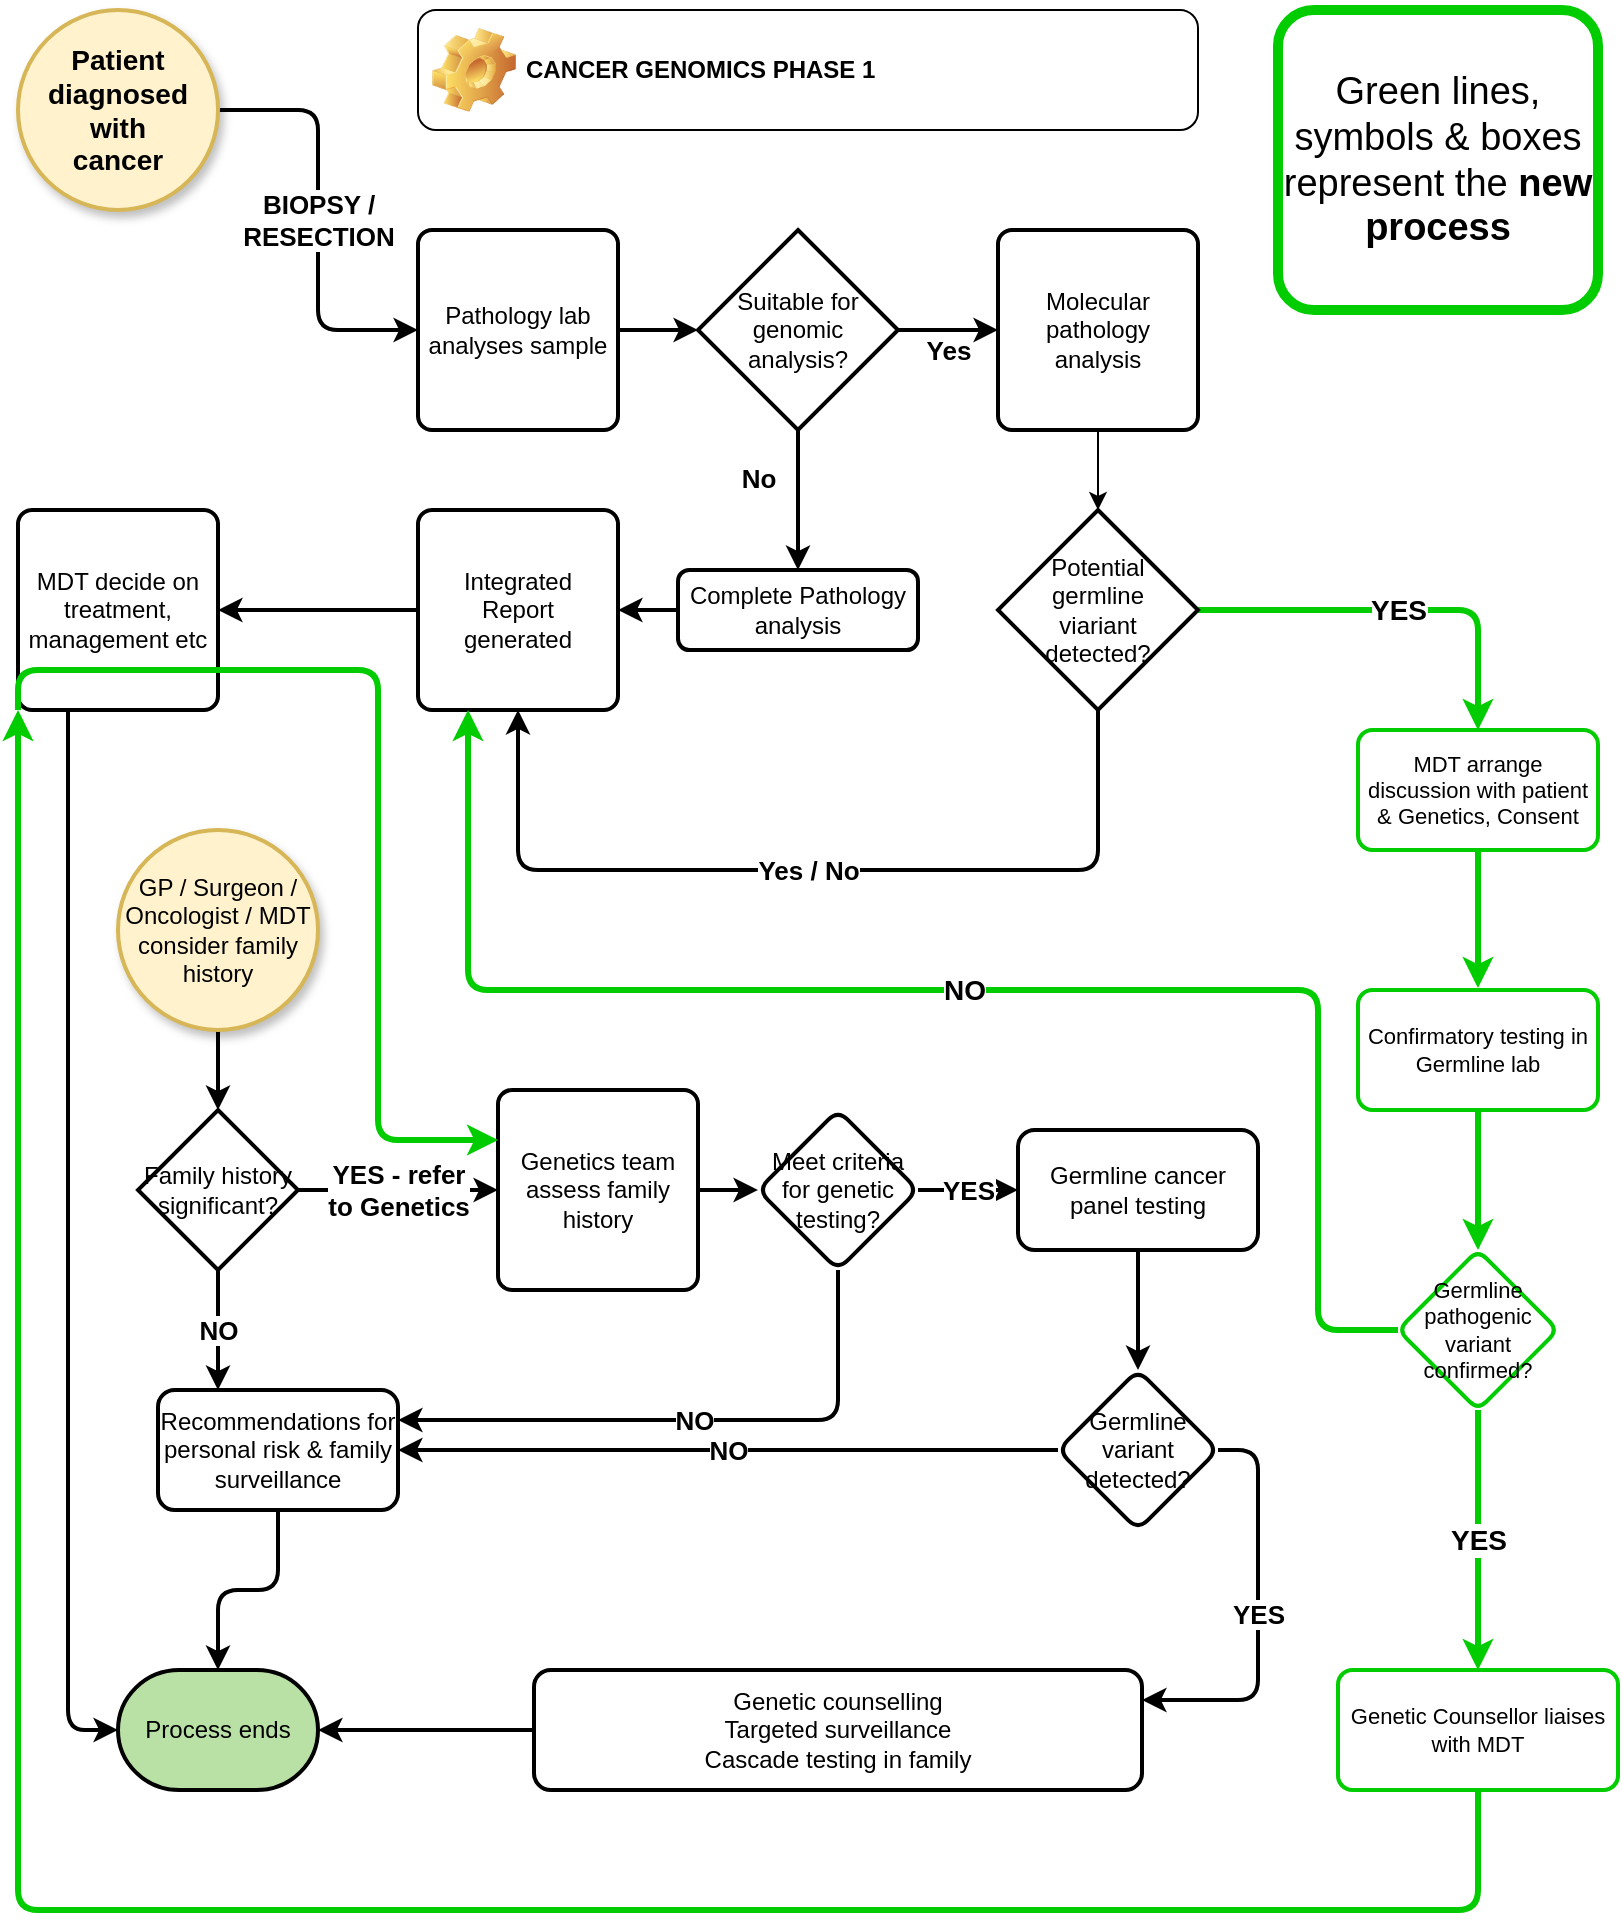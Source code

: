 <mxfile version="21.6.6" type="github">
  <diagram id="C5RBs43oDa-KdzZeNtuy" name="Page-1">
    <mxGraphModel dx="1379" dy="884" grid="1" gridSize="10" guides="1" tooltips="1" connect="1" arrows="1" fold="1" page="1" pageScale="1" pageWidth="827" pageHeight="1169" math="0" shadow="0">
      <root>
        <mxCell id="WIyWlLk6GJQsqaUBKTNV-0" />
        <mxCell id="WIyWlLk6GJQsqaUBKTNV-1" parent="WIyWlLk6GJQsqaUBKTNV-0" />
        <mxCell id="r62edw3LymITYhODbOyO-1" value="BIOPSY / &lt;br&gt;RESECTION" style="edgeStyle=orthogonalEdgeStyle;rounded=1;orthogonalLoop=1;jettySize=auto;html=1;exitX=0;exitY=0.5;exitDx=0;exitDy=0;entryX=1;entryY=0.5;entryDx=0;entryDy=0;endArrow=none;fontSize=13;startArrow=classic;startFill=1;endFill=0;fontStyle=1;strokeWidth=2;entryPerimeter=0;" parent="WIyWlLk6GJQsqaUBKTNV-1" source="r62edw3LymITYhODbOyO-2" target="r62edw3LymITYhODbOyO-19" edge="1">
          <mxGeometry relative="1" as="geometry">
            <mxPoint x="360" y="110" as="sourcePoint" />
            <mxPoint x="280" y="100" as="targetPoint" />
          </mxGeometry>
        </mxCell>
        <mxCell id="WIyWlLk6GJQsqaUBKTNV-8" value="No" style="rounded=1;html=1;jettySize=auto;orthogonalLoop=1;fontSize=13;endArrow=none;endFill=0;endSize=8;strokeWidth=2;shadow=0;labelBackgroundColor=default;edgeStyle=orthogonalEdgeStyle;startArrow=classic;startFill=1;fontStyle=1;entryX=0.5;entryY=1;entryDx=0;entryDy=0;entryPerimeter=0;" parent="WIyWlLk6GJQsqaUBKTNV-1" source="WIyWlLk6GJQsqaUBKTNV-11" target="r62edw3LymITYhODbOyO-4" edge="1">
          <mxGeometry x="0.333" y="20" relative="1" as="geometry">
            <mxPoint as="offset" />
          </mxGeometry>
        </mxCell>
        <mxCell id="r62edw3LymITYhODbOyO-14" style="edgeStyle=orthogonalEdgeStyle;rounded=1;orthogonalLoop=1;jettySize=auto;html=1;endArrow=none;fontSize=13;startArrow=classic;startFill=1;endFill=0;fontStyle=1;strokeWidth=2;exitX=1;exitY=0.5;exitDx=0;exitDy=0;" parent="WIyWlLk6GJQsqaUBKTNV-1" source="r62edw3LymITYhODbOyO-10" target="WIyWlLk6GJQsqaUBKTNV-11" edge="1">
          <mxGeometry relative="1" as="geometry" />
        </mxCell>
        <mxCell id="WIyWlLk6GJQsqaUBKTNV-11" value="Complete Pathology analysis" style="rounded=1;whiteSpace=wrap;html=1;fontSize=12;glass=0;strokeWidth=2;shadow=0;arcSize=14;" parent="WIyWlLk6GJQsqaUBKTNV-1" vertex="1">
          <mxGeometry x="340" y="430" width="120" height="40" as="geometry" />
        </mxCell>
        <mxCell id="r62edw3LymITYhODbOyO-5" style="edgeStyle=orthogonalEdgeStyle;rounded=1;orthogonalLoop=1;jettySize=auto;html=1;endArrow=none;fontSize=13;endFill=0;endSize=8;strokeWidth=2;shadow=0;startArrow=classic;startFill=1;fontStyle=1;exitX=0;exitY=0.5;exitDx=0;exitDy=0;exitPerimeter=0;" parent="WIyWlLk6GJQsqaUBKTNV-1" source="r62edw3LymITYhODbOyO-4" target="r62edw3LymITYhODbOyO-2" edge="1">
          <mxGeometry relative="1" as="geometry" />
        </mxCell>
        <mxCell id="r62edw3LymITYhODbOyO-2" value="Pathology lab analyses sample" style="rounded=1;whiteSpace=wrap;html=1;absoluteArcSize=1;arcSize=14;strokeWidth=2;" parent="WIyWlLk6GJQsqaUBKTNV-1" vertex="1">
          <mxGeometry x="210" y="260" width="100" height="100" as="geometry" />
        </mxCell>
        <mxCell id="r62edw3LymITYhODbOyO-4" value="Suitable for genomic analysis?" style="strokeWidth=2;html=1;shape=mxgraph.flowchart.decision;whiteSpace=wrap;rounded=1;arcSize=14;" parent="WIyWlLk6GJQsqaUBKTNV-1" vertex="1">
          <mxGeometry x="350" y="260" width="100" height="100" as="geometry" />
        </mxCell>
        <mxCell id="r62edw3LymITYhODbOyO-6" value="Yes" style="edgeStyle=orthogonalEdgeStyle;rounded=1;html=1;jettySize=auto;orthogonalLoop=1;fontSize=13;endArrow=none;endFill=0;endSize=8;strokeWidth=2;shadow=0;labelBackgroundColor=default;exitX=0;exitY=0.5;exitDx=0;exitDy=0;entryX=1;entryY=0.5;entryDx=0;entryDy=0;startArrow=classic;startFill=1;fontStyle=1;entryPerimeter=0;" parent="WIyWlLk6GJQsqaUBKTNV-1" source="r62edw3LymITYhODbOyO-7" target="r62edw3LymITYhODbOyO-4" edge="1">
          <mxGeometry y="10" relative="1" as="geometry">
            <mxPoint as="offset" />
            <mxPoint x="740" y="331" as="sourcePoint" />
            <mxPoint x="690" y="330" as="targetPoint" />
            <Array as="points" />
          </mxGeometry>
        </mxCell>
        <mxCell id="r62edw3LymITYhODbOyO-9" style="edgeStyle=orthogonalEdgeStyle;rounded=1;orthogonalLoop=1;jettySize=auto;html=1;entryX=0.5;entryY=0;entryDx=0;entryDy=0;entryPerimeter=0;" parent="WIyWlLk6GJQsqaUBKTNV-1" source="r62edw3LymITYhODbOyO-7" target="r62edw3LymITYhODbOyO-8" edge="1">
          <mxGeometry relative="1" as="geometry" />
        </mxCell>
        <mxCell id="r62edw3LymITYhODbOyO-7" value="Molecular pathology analysis" style="rounded=1;whiteSpace=wrap;html=1;absoluteArcSize=1;arcSize=14;strokeWidth=2;" parent="WIyWlLk6GJQsqaUBKTNV-1" vertex="1">
          <mxGeometry x="500" y="260" width="100" height="100" as="geometry" />
        </mxCell>
        <mxCell id="r62edw3LymITYhODbOyO-15" value="Yes / No" style="edgeStyle=orthogonalEdgeStyle;rounded=1;orthogonalLoop=1;jettySize=auto;html=1;entryX=0.5;entryY=1;entryDx=0;entryDy=0;exitX=0.5;exitY=1;exitDx=0;exitDy=0;endArrow=none;fontSize=13;startArrow=classic;startFill=1;endFill=0;fontStyle=1;strokeWidth=2;entryPerimeter=0;" parent="WIyWlLk6GJQsqaUBKTNV-1" source="r62edw3LymITYhODbOyO-10" target="r62edw3LymITYhODbOyO-8" edge="1">
          <mxGeometry relative="1" as="geometry">
            <Array as="points">
              <mxPoint x="260" y="580" />
              <mxPoint x="550" y="580" />
            </Array>
          </mxGeometry>
        </mxCell>
        <mxCell id="r62edw3LymITYhODbOyO-45" value="YES" style="edgeStyle=orthogonalEdgeStyle;shape=connector;rounded=1;orthogonalLoop=1;jettySize=auto;html=1;labelBackgroundColor=default;strokeColor=#00CC00;fontFamily=Helvetica;fontSize=14;fontColor=default;endArrow=classic;strokeWidth=3;fontStyle=1;entryX=0.5;entryY=0;entryDx=0;entryDy=0;" parent="WIyWlLk6GJQsqaUBKTNV-1" source="r62edw3LymITYhODbOyO-8" target="FzFu1lCSK658Zhzd-CzV-1" edge="1">
          <mxGeometry relative="1" as="geometry" />
        </mxCell>
        <mxCell id="r62edw3LymITYhODbOyO-8" value="Potential &lt;br&gt;germline &lt;br&gt;viariant &lt;br&gt;detected?" style="strokeWidth=2;html=1;shape=mxgraph.flowchart.decision;whiteSpace=wrap;rounded=1;arcSize=14;" parent="WIyWlLk6GJQsqaUBKTNV-1" vertex="1">
          <mxGeometry x="500" y="400" width="100" height="100" as="geometry" />
        </mxCell>
        <mxCell id="r62edw3LymITYhODbOyO-13" style="edgeStyle=orthogonalEdgeStyle;rounded=1;orthogonalLoop=1;jettySize=auto;html=1;endArrow=none;fontSize=13;startArrow=classic;startFill=1;endFill=0;fontStyle=1;strokeWidth=2;exitX=1;exitY=0.5;exitDx=0;exitDy=0;" parent="WIyWlLk6GJQsqaUBKTNV-1" source="r62edw3LymITYhODbOyO-11" target="r62edw3LymITYhODbOyO-10" edge="1">
          <mxGeometry relative="1" as="geometry" />
        </mxCell>
        <mxCell id="r62edw3LymITYhODbOyO-10" value="Integrated &lt;br&gt;Report &lt;br&gt;generated" style="rounded=1;whiteSpace=wrap;html=1;absoluteArcSize=1;arcSize=14;strokeWidth=2;" parent="WIyWlLk6GJQsqaUBKTNV-1" vertex="1">
          <mxGeometry x="210" y="400" width="100" height="100" as="geometry" />
        </mxCell>
        <mxCell id="r62edw3LymITYhODbOyO-52" style="edgeStyle=orthogonalEdgeStyle;shape=connector;rounded=1;orthogonalLoop=1;jettySize=auto;html=1;entryX=0.25;entryY=1;entryDx=0;entryDy=0;labelBackgroundColor=default;strokeColor=default;fontFamily=Helvetica;fontSize=13;fontColor=default;endArrow=none;exitX=0;exitY=0.5;exitDx=0;exitDy=0;startArrow=classic;startFill=1;endFill=0;fontStyle=1;strokeWidth=2;exitPerimeter=0;" parent="WIyWlLk6GJQsqaUBKTNV-1" source="r62edw3LymITYhODbOyO-24" target="r62edw3LymITYhODbOyO-11" edge="1">
          <mxGeometry relative="1" as="geometry" />
        </mxCell>
        <mxCell id="r62edw3LymITYhODbOyO-11" value="MDT decide on treatment, management etc" style="rounded=1;whiteSpace=wrap;html=1;absoluteArcSize=1;arcSize=14;strokeWidth=2;" parent="WIyWlLk6GJQsqaUBKTNV-1" vertex="1">
          <mxGeometry x="10" y="400" width="100" height="100" as="geometry" />
        </mxCell>
        <mxCell id="r62edw3LymITYhODbOyO-19" value="Patient &lt;br style=&quot;font-size: 14px;&quot;&gt;diagnosed with &lt;br style=&quot;font-size: 14px;&quot;&gt;cancer" style="strokeWidth=2;html=1;shape=mxgraph.flowchart.start_2;whiteSpace=wrap;fillColor=#fff2cc;strokeColor=#d6b656;shadow=1;fontSize=14;fontStyle=1" parent="WIyWlLk6GJQsqaUBKTNV-1" vertex="1">
          <mxGeometry x="10" y="150" width="100" height="100" as="geometry" />
        </mxCell>
        <mxCell id="r62edw3LymITYhODbOyO-23" value="" style="edgeStyle=orthogonalEdgeStyle;rounded=1;orthogonalLoop=1;jettySize=auto;html=1;endArrow=none;fontSize=13;startArrow=classic;startFill=1;endFill=0;fontStyle=1;strokeWidth=2;" parent="WIyWlLk6GJQsqaUBKTNV-1" source="r62edw3LymITYhODbOyO-22" target="r62edw3LymITYhODbOyO-21" edge="1">
          <mxGeometry relative="1" as="geometry" />
        </mxCell>
        <mxCell id="r62edw3LymITYhODbOyO-21" value="GP / Surgeon / Oncologist / MDT consider family history" style="strokeWidth=2;html=1;shape=mxgraph.flowchart.start_2;whiteSpace=wrap;fillColor=#fff2cc;strokeColor=#d6b656;shadow=1;" parent="WIyWlLk6GJQsqaUBKTNV-1" vertex="1">
          <mxGeometry x="60" y="560" width="100" height="100" as="geometry" />
        </mxCell>
        <mxCell id="r62edw3LymITYhODbOyO-25" value="NO" style="edgeStyle=orthogonalEdgeStyle;rounded=1;orthogonalLoop=1;jettySize=auto;html=1;endArrow=none;fontSize=13;startArrow=classic;startFill=1;endFill=0;fontStyle=1;strokeWidth=2;exitX=0.25;exitY=0;exitDx=0;exitDy=0;" parent="WIyWlLk6GJQsqaUBKTNV-1" source="r62edw3LymITYhODbOyO-32" target="r62edw3LymITYhODbOyO-22" edge="1">
          <mxGeometry relative="1" as="geometry" />
        </mxCell>
        <mxCell id="r62edw3LymITYhODbOyO-27" value="" style="edgeStyle=orthogonalEdgeStyle;rounded=0;orthogonalLoop=1;jettySize=auto;html=1;" parent="WIyWlLk6GJQsqaUBKTNV-1" source="r62edw3LymITYhODbOyO-22" edge="1">
          <mxGeometry relative="1" as="geometry">
            <mxPoint x="210" y="740" as="targetPoint" />
          </mxGeometry>
        </mxCell>
        <mxCell id="r62edw3LymITYhODbOyO-22" value="Family history significant?" style="rhombus;whiteSpace=wrap;html=1;strokeWidth=2;" parent="WIyWlLk6GJQsqaUBKTNV-1" vertex="1">
          <mxGeometry x="70" y="700" width="80" height="80" as="geometry" />
        </mxCell>
        <mxCell id="r62edw3LymITYhODbOyO-24" value="Process ends" style="strokeWidth=2;html=1;shape=mxgraph.flowchart.terminator;whiteSpace=wrap;fillColor=#B9E0A5;" parent="WIyWlLk6GJQsqaUBKTNV-1" vertex="1">
          <mxGeometry x="60" y="980" width="100" height="60" as="geometry" />
        </mxCell>
        <mxCell id="r62edw3LymITYhODbOyO-29" value="YES - refer&lt;br style=&quot;font-size: 13px;&quot;&gt;to Genetics" style="edgeStyle=orthogonalEdgeStyle;rounded=0;orthogonalLoop=1;jettySize=auto;html=1;startArrow=classic;startFill=1;endArrow=none;endFill=0;fontSize=13;fontStyle=1;strokeWidth=2;" parent="WIyWlLk6GJQsqaUBKTNV-1" source="r62edw3LymITYhODbOyO-28" target="r62edw3LymITYhODbOyO-22" edge="1">
          <mxGeometry relative="1" as="geometry" />
        </mxCell>
        <mxCell id="r62edw3LymITYhODbOyO-31" value="" style="edgeStyle=orthogonalEdgeStyle;rounded=0;orthogonalLoop=1;jettySize=auto;html=1;endArrow=none;fontSize=13;startArrow=classic;startFill=1;endFill=0;fontStyle=1;strokeWidth=2;" parent="WIyWlLk6GJQsqaUBKTNV-1" source="r62edw3LymITYhODbOyO-30" target="r62edw3LymITYhODbOyO-28" edge="1">
          <mxGeometry relative="1" as="geometry" />
        </mxCell>
        <mxCell id="r62edw3LymITYhODbOyO-28" value="Genetics team assess family history" style="rounded=1;whiteSpace=wrap;html=1;absoluteArcSize=1;arcSize=14;strokeWidth=2;" parent="WIyWlLk6GJQsqaUBKTNV-1" vertex="1">
          <mxGeometry x="250" y="690" width="100" height="100" as="geometry" />
        </mxCell>
        <mxCell id="r62edw3LymITYhODbOyO-33" value="NO" style="edgeStyle=orthogonalEdgeStyle;rounded=1;orthogonalLoop=1;jettySize=auto;html=1;endArrow=none;fontSize=13;startArrow=classic;startFill=1;endFill=0;fontStyle=1;strokeWidth=2;entryX=0.5;entryY=1;entryDx=0;entryDy=0;exitX=1;exitY=0.25;exitDx=0;exitDy=0;" parent="WIyWlLk6GJQsqaUBKTNV-1" source="r62edw3LymITYhODbOyO-32" target="r62edw3LymITYhODbOyO-30" edge="1">
          <mxGeometry relative="1" as="geometry" />
        </mxCell>
        <mxCell id="r62edw3LymITYhODbOyO-37" value="YES" style="edgeStyle=orthogonalEdgeStyle;rounded=0;orthogonalLoop=1;jettySize=auto;html=1;endArrow=none;fontSize=13;startArrow=classic;startFill=1;endFill=0;fontStyle=1;strokeWidth=2;" parent="WIyWlLk6GJQsqaUBKTNV-1" source="r62edw3LymITYhODbOyO-36" target="r62edw3LymITYhODbOyO-30" edge="1">
          <mxGeometry relative="1" as="geometry" />
        </mxCell>
        <mxCell id="r62edw3LymITYhODbOyO-30" value="Meet criteria for genetic testing?" style="rhombus;whiteSpace=wrap;html=1;rounded=1;arcSize=14;strokeWidth=2;" parent="WIyWlLk6GJQsqaUBKTNV-1" vertex="1">
          <mxGeometry x="380" y="700" width="80" height="80" as="geometry" />
        </mxCell>
        <mxCell id="r62edw3LymITYhODbOyO-34" style="edgeStyle=orthogonalEdgeStyle;orthogonalLoop=1;jettySize=auto;html=1;rounded=1;endArrow=none;fontSize=13;startArrow=classic;startFill=1;endFill=0;fontStyle=1;strokeWidth=2;exitX=0.5;exitY=0;exitDx=0;exitDy=0;exitPerimeter=0;" parent="WIyWlLk6GJQsqaUBKTNV-1" source="r62edw3LymITYhODbOyO-24" target="r62edw3LymITYhODbOyO-32" edge="1">
          <mxGeometry relative="1" as="geometry" />
        </mxCell>
        <mxCell id="r62edw3LymITYhODbOyO-32" value="Recommendations for personal risk &amp;amp; family surveillance" style="whiteSpace=wrap;html=1;rounded=1;arcSize=14;strokeWidth=2;" parent="WIyWlLk6GJQsqaUBKTNV-1" vertex="1">
          <mxGeometry x="80" y="840" width="120" height="60" as="geometry" />
        </mxCell>
        <mxCell id="r62edw3LymITYhODbOyO-39" value="" style="edgeStyle=orthogonalEdgeStyle;rounded=1;orthogonalLoop=1;jettySize=auto;html=1;endArrow=none;fontSize=13;startArrow=classic;startFill=1;endFill=0;fontStyle=1;strokeWidth=2;" parent="WIyWlLk6GJQsqaUBKTNV-1" source="r62edw3LymITYhODbOyO-38" target="r62edw3LymITYhODbOyO-36" edge="1">
          <mxGeometry relative="1" as="geometry" />
        </mxCell>
        <mxCell id="r62edw3LymITYhODbOyO-36" value="Germline cancer panel testing" style="whiteSpace=wrap;html=1;rounded=1;arcSize=14;strokeWidth=2;" parent="WIyWlLk6GJQsqaUBKTNV-1" vertex="1">
          <mxGeometry x="510" y="710" width="120" height="60" as="geometry" />
        </mxCell>
        <mxCell id="r62edw3LymITYhODbOyO-40" value="NO" style="edgeStyle=orthogonalEdgeStyle;rounded=0;orthogonalLoop=1;jettySize=auto;html=1;endArrow=none;fontSize=13;startArrow=classic;startFill=1;endFill=0;fontStyle=1;strokeWidth=2;exitX=1;exitY=0.5;exitDx=0;exitDy=0;" parent="WIyWlLk6GJQsqaUBKTNV-1" source="r62edw3LymITYhODbOyO-32" target="r62edw3LymITYhODbOyO-38" edge="1">
          <mxGeometry relative="1" as="geometry">
            <mxPoint x="610" y="860" as="sourcePoint" />
          </mxGeometry>
        </mxCell>
        <mxCell id="r62edw3LymITYhODbOyO-42" value="YES" style="edgeStyle=orthogonalEdgeStyle;rounded=1;orthogonalLoop=1;jettySize=auto;html=1;exitX=1;exitY=0.25;exitDx=0;exitDy=0;entryX=1;entryY=0.5;entryDx=0;entryDy=0;endArrow=none;fontSize=13;startArrow=classic;startFill=1;endFill=0;fontStyle=1;strokeWidth=2;" parent="WIyWlLk6GJQsqaUBKTNV-1" source="r62edw3LymITYhODbOyO-41" target="r62edw3LymITYhODbOyO-38" edge="1">
          <mxGeometry relative="1" as="geometry" />
        </mxCell>
        <mxCell id="r62edw3LymITYhODbOyO-38" value="Germline&lt;br&gt;variant&lt;br&gt;detected?" style="rhombus;whiteSpace=wrap;html=1;rounded=1;arcSize=14;strokeWidth=2;" parent="WIyWlLk6GJQsqaUBKTNV-1" vertex="1">
          <mxGeometry x="530" y="830" width="80" height="80" as="geometry" />
        </mxCell>
        <mxCell id="r62edw3LymITYhODbOyO-43" style="edgeStyle=orthogonalEdgeStyle;shape=connector;rounded=1;orthogonalLoop=1;jettySize=auto;html=1;labelBackgroundColor=default;strokeColor=default;fontFamily=Helvetica;fontSize=13;fontColor=default;endArrow=none;startArrow=classic;startFill=1;endFill=0;fontStyle=1;strokeWidth=2;exitX=1;exitY=0.5;exitDx=0;exitDy=0;exitPerimeter=0;" parent="WIyWlLk6GJQsqaUBKTNV-1" source="r62edw3LymITYhODbOyO-24" target="r62edw3LymITYhODbOyO-41" edge="1">
          <mxGeometry relative="1" as="geometry" />
        </mxCell>
        <mxCell id="r62edw3LymITYhODbOyO-41" value="Genetic counselling&lt;br&gt;Targeted surveillance&lt;br&gt;Cascade testing in family" style="whiteSpace=wrap;html=1;rounded=1;arcSize=14;strokeWidth=2;" parent="WIyWlLk6GJQsqaUBKTNV-1" vertex="1">
          <mxGeometry x="268" y="980" width="304" height="60" as="geometry" />
        </mxCell>
        <mxCell id="r62edw3LymITYhODbOyO-47" value="" style="edgeStyle=orthogonalEdgeStyle;shape=connector;rounded=1;orthogonalLoop=1;jettySize=auto;html=1;labelBackgroundColor=default;strokeColor=#00CC00;fontFamily=Helvetica;fontSize=11;fontColor=default;endArrow=classic;strokeWidth=3;" parent="WIyWlLk6GJQsqaUBKTNV-1" source="r62edw3LymITYhODbOyO-44" target="r62edw3LymITYhODbOyO-46" edge="1">
          <mxGeometry relative="1" as="geometry" />
        </mxCell>
        <mxCell id="r62edw3LymITYhODbOyO-44" value="Confirmatory testing in Germline lab" style="whiteSpace=wrap;html=1;strokeWidth=2;perimeterSpacing=1;rounded=1;fontSize=11;strokeColor=#00CC00;arcSize=12;" parent="WIyWlLk6GJQsqaUBKTNV-1" vertex="1">
          <mxGeometry x="680" y="640" width="120" height="60" as="geometry" />
        </mxCell>
        <mxCell id="r62edw3LymITYhODbOyO-48" value="NO" style="edgeStyle=orthogonalEdgeStyle;shape=connector;rounded=1;orthogonalLoop=1;jettySize=auto;html=1;labelBackgroundColor=default;strokeColor=#00CC00;fontFamily=Helvetica;fontSize=14;fontColor=default;endArrow=classic;strokeWidth=3;entryX=0.25;entryY=1;entryDx=0;entryDy=0;fontStyle=1;" parent="WIyWlLk6GJQsqaUBKTNV-1" source="r62edw3LymITYhODbOyO-46" target="r62edw3LymITYhODbOyO-10" edge="1">
          <mxGeometry relative="1" as="geometry">
            <mxPoint x="290" y="520" as="targetPoint" />
            <Array as="points">
              <mxPoint x="660" y="810" />
              <mxPoint x="660" y="640" />
              <mxPoint x="235" y="640" />
            </Array>
          </mxGeometry>
        </mxCell>
        <mxCell id="r62edw3LymITYhODbOyO-50" value="YES" style="edgeStyle=orthogonalEdgeStyle;shape=connector;rounded=1;orthogonalLoop=1;jettySize=auto;html=1;labelBackgroundColor=default;strokeColor=#00CC00;fontFamily=Helvetica;fontSize=14;fontColor=default;endArrow=classic;strokeWidth=3;fontStyle=1;" parent="WIyWlLk6GJQsqaUBKTNV-1" source="r62edw3LymITYhODbOyO-46" target="r62edw3LymITYhODbOyO-49" edge="1">
          <mxGeometry relative="1" as="geometry" />
        </mxCell>
        <mxCell id="r62edw3LymITYhODbOyO-46" value="Germline pathogenic variant confirmed?" style="rhombus;whiteSpace=wrap;html=1;strokeWidth=2;rounded=1;fontSize=11;strokeColor=#00CC00;arcSize=12;" parent="WIyWlLk6GJQsqaUBKTNV-1" vertex="1">
          <mxGeometry x="700" y="770" width="80" height="80" as="geometry" />
        </mxCell>
        <mxCell id="r62edw3LymITYhODbOyO-51" style="edgeStyle=orthogonalEdgeStyle;shape=connector;rounded=1;orthogonalLoop=1;jettySize=auto;html=1;entryX=0;entryY=1;entryDx=0;entryDy=0;labelBackgroundColor=default;strokeColor=#00CC00;fontFamily=Helvetica;fontSize=11;fontColor=default;endArrow=classic;strokeWidth=3;" parent="WIyWlLk6GJQsqaUBKTNV-1" source="r62edw3LymITYhODbOyO-49" target="r62edw3LymITYhODbOyO-11" edge="1">
          <mxGeometry relative="1" as="geometry">
            <Array as="points">
              <mxPoint x="740" y="1100" />
              <mxPoint x="10" y="1100" />
            </Array>
          </mxGeometry>
        </mxCell>
        <mxCell id="r62edw3LymITYhODbOyO-49" value="Genetic Counsellor liaises with MDT" style="whiteSpace=wrap;html=1;strokeWidth=2;rounded=1;fontSize=11;strokeColor=#00CC00;arcSize=12;" parent="WIyWlLk6GJQsqaUBKTNV-1" vertex="1">
          <mxGeometry x="670" y="980" width="140" height="60" as="geometry" />
        </mxCell>
        <mxCell id="r62edw3LymITYhODbOyO-61" value="Green lines, symbols &amp;amp; boxes represent the &lt;b style=&quot;font-size: 19px;&quot;&gt;new process&lt;/b&gt;" style="rounded=1;whiteSpace=wrap;html=1;fontFamily=Helvetica;fontSize=19;fontColor=default;strokeColor=#00CC00;strokeWidth=5;arcSize=12;" parent="WIyWlLk6GJQsqaUBKTNV-1" vertex="1">
          <mxGeometry x="640" y="150" width="160" height="150" as="geometry" />
        </mxCell>
        <mxCell id="FzFu1lCSK658Zhzd-CzV-0" value="CANCER GENOMICS PHASE 1" style="label;whiteSpace=wrap;html=1;image=img/clipart/Gear_128x128.png" parent="WIyWlLk6GJQsqaUBKTNV-1" vertex="1">
          <mxGeometry x="210" y="150" width="390" height="60" as="geometry" />
        </mxCell>
        <mxCell id="FzFu1lCSK658Zhzd-CzV-1" value="MDT arrange discussion with patient &amp;amp; Genetics, Consent" style="whiteSpace=wrap;html=1;strokeWidth=2;rounded=1;arcSize=12;fontSize=11;strokeColor=#00CC00;" parent="WIyWlLk6GJQsqaUBKTNV-1" vertex="1">
          <mxGeometry x="680" y="510" width="120" height="60" as="geometry" />
        </mxCell>
        <mxCell id="FzFu1lCSK658Zhzd-CzV-3" value="" style="edgeStyle=orthogonalEdgeStyle;shape=connector;rounded=1;orthogonalLoop=1;jettySize=auto;html=1;labelBackgroundColor=default;strokeColor=#00CC00;fontFamily=Helvetica;fontSize=11;fontColor=default;endArrow=classic;strokeWidth=3;exitX=0.5;exitY=1;exitDx=0;exitDy=0;" parent="WIyWlLk6GJQsqaUBKTNV-1" source="FzFu1lCSK658Zhzd-CzV-1" target="r62edw3LymITYhODbOyO-44" edge="1">
          <mxGeometry relative="1" as="geometry">
            <mxPoint x="750" y="711" as="sourcePoint" />
            <mxPoint x="740" y="640" as="targetPoint" />
          </mxGeometry>
        </mxCell>
        <mxCell id="ghyRrjVJzyA8r7RWeu4J-0" style="edgeStyle=orthogonalEdgeStyle;shape=connector;rounded=1;orthogonalLoop=1;jettySize=auto;html=1;entryX=0;entryY=0.25;entryDx=0;entryDy=0;labelBackgroundColor=default;strokeColor=#00CC00;fontFamily=Helvetica;fontSize=11;fontColor=default;endArrow=classic;strokeWidth=3;exitX=0;exitY=1;exitDx=0;exitDy=0;" edge="1" parent="WIyWlLk6GJQsqaUBKTNV-1" source="r62edw3LymITYhODbOyO-11" target="r62edw3LymITYhODbOyO-28">
          <mxGeometry relative="1" as="geometry">
            <mxPoint x="750" y="1050" as="sourcePoint" />
            <mxPoint x="20" y="510" as="targetPoint" />
            <Array as="points">
              <mxPoint x="10" y="480" />
              <mxPoint x="190" y="480" />
              <mxPoint x="190" y="715" />
            </Array>
          </mxGeometry>
        </mxCell>
      </root>
    </mxGraphModel>
  </diagram>
</mxfile>
